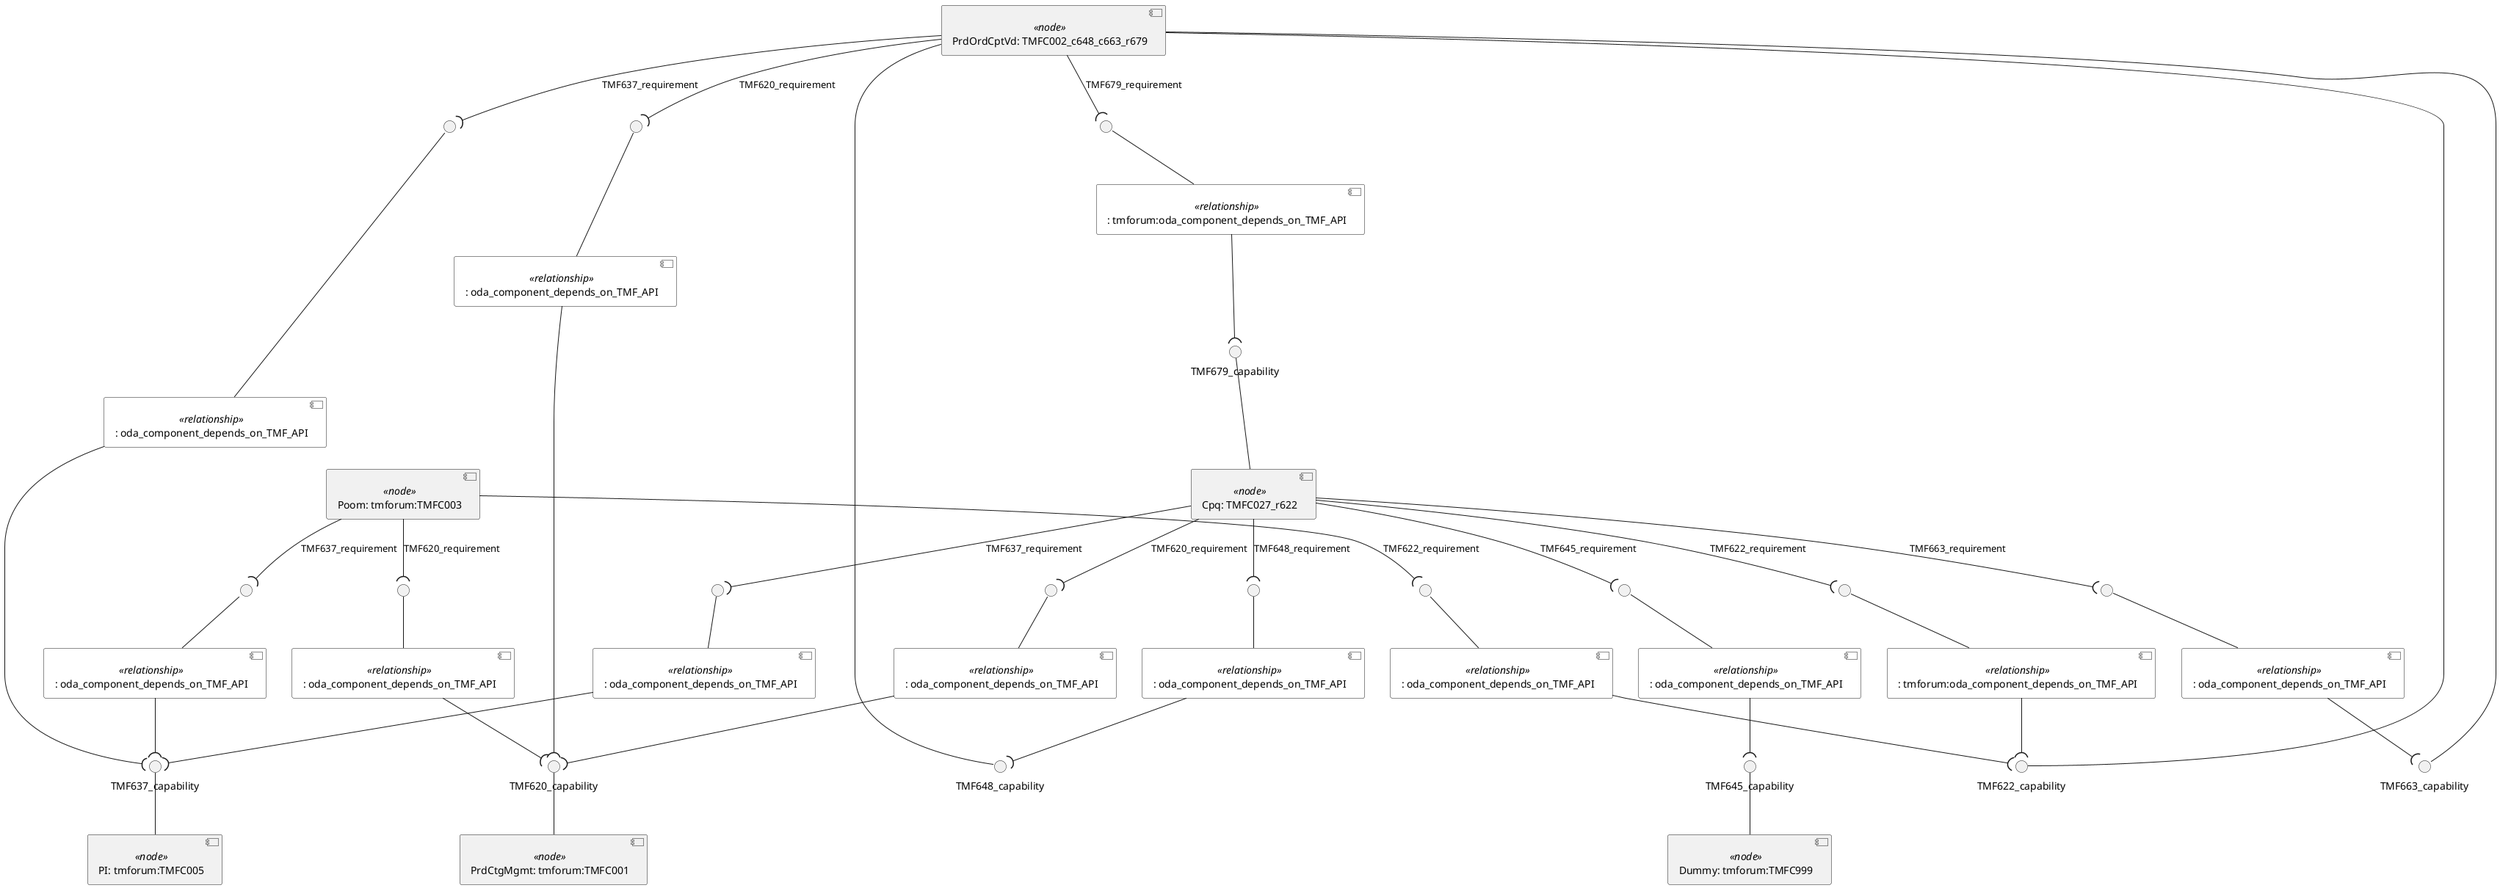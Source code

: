 @startuml
skinparam componentStyle uml2
skinparam component {
  backgroundColor<<relationship>> White
}

component "PrdCtgMgmt: tmforum:TMFC001" <<node>> as node_PrdCtgMgmt
interface "TMF620_capability" as node_PrdCtgMgmt_TMF620_capability
node_PrdCtgMgmt_TMF620_capability -- node_PrdCtgMgmt

component "PrdOrdCptVd: TMFC002_c648_c663_r679" <<node>> as node_PrdOrdCptVd
interface "TMF622_capability" as node_PrdOrdCptVd_TMF622_capability
node_PrdOrdCptVd_TMF622_capability -- node_PrdOrdCptVd
interface "TMF648_capability" as node_PrdOrdCptVd_TMF648_capability
node_PrdOrdCptVd_TMF648_capability -- node_PrdOrdCptVd
interface "TMF663_capability" as node_PrdOrdCptVd_TMF663_capability
node_PrdOrdCptVd_TMF663_capability -- node_PrdOrdCptVd
component ": oda_component_depends_on_TMF_API" <<relationship>> as node_PrdOrdCptVd_TMF620_requirement_relationship0
interface " " as node_PrdOrdCptVd_TMF620_requirement_relationship0_source
node_PrdOrdCptVd_TMF620_requirement_relationship0_source -- node_PrdOrdCptVd_TMF620_requirement_relationship0
node_PrdOrdCptVd --( node_PrdOrdCptVd_TMF620_requirement_relationship0_source : TMF620_requirement
component ": oda_component_depends_on_TMF_API" <<relationship>> as node_PrdOrdCptVd_TMF637_requirement_relationship1
interface " " as node_PrdOrdCptVd_TMF637_requirement_relationship1_source
node_PrdOrdCptVd_TMF637_requirement_relationship1_source -- node_PrdOrdCptVd_TMF637_requirement_relationship1
node_PrdOrdCptVd --( node_PrdOrdCptVd_TMF637_requirement_relationship1_source : TMF637_requirement
component ": tmforum:oda_component_depends_on_TMF_API" <<relationship>> as node_PrdOrdCptVd_TMF679_requirement_relationship2
interface " " as node_PrdOrdCptVd_TMF679_requirement_relationship2_source
node_PrdOrdCptVd_TMF679_requirement_relationship2_source -- node_PrdOrdCptVd_TMF679_requirement_relationship2
node_PrdOrdCptVd --( node_PrdOrdCptVd_TMF679_requirement_relationship2_source : TMF679_requirement

component "Poom: tmforum:TMFC003" <<node>> as node_Poom
component ": oda_component_depends_on_TMF_API" <<relationship>> as node_Poom_TMF620_requirement_relationship0
interface " " as node_Poom_TMF620_requirement_relationship0_source
node_Poom_TMF620_requirement_relationship0_source -- node_Poom_TMF620_requirement_relationship0
node_Poom --( node_Poom_TMF620_requirement_relationship0_source : TMF620_requirement
component ": oda_component_depends_on_TMF_API" <<relationship>> as node_Poom_TMF622_requirement_relationship1
interface " " as node_Poom_TMF622_requirement_relationship1_source
node_Poom_TMF622_requirement_relationship1_source -- node_Poom_TMF622_requirement_relationship1
node_Poom --( node_Poom_TMF622_requirement_relationship1_source : TMF622_requirement
component ": oda_component_depends_on_TMF_API" <<relationship>> as node_Poom_TMF637_requirement_relationship2
interface " " as node_Poom_TMF637_requirement_relationship2_source
node_Poom_TMF637_requirement_relationship2_source -- node_Poom_TMF637_requirement_relationship2
node_Poom --( node_Poom_TMF637_requirement_relationship2_source : TMF637_requirement

component "PI: tmforum:TMFC005" <<node>> as node_PI
interface "TMF637_capability" as node_PI_TMF637_capability
node_PI_TMF637_capability -- node_PI

component "Cpq: TMFC027_r622" <<node>> as node_Cpq
interface "TMF679_capability" as node_Cpq_TMF679_capability
node_Cpq_TMF679_capability -- node_Cpq
component ": oda_component_depends_on_TMF_API" <<relationship>> as node_Cpq_TMF620_requirement_relationship0
interface " " as node_Cpq_TMF620_requirement_relationship0_source
node_Cpq_TMF620_requirement_relationship0_source -- node_Cpq_TMF620_requirement_relationship0
node_Cpq --( node_Cpq_TMF620_requirement_relationship0_source : TMF620_requirement
component ": oda_component_depends_on_TMF_API" <<relationship>> as node_Cpq_TMF637_requirement_relationship1
interface " " as node_Cpq_TMF637_requirement_relationship1_source
node_Cpq_TMF637_requirement_relationship1_source -- node_Cpq_TMF637_requirement_relationship1
node_Cpq --( node_Cpq_TMF637_requirement_relationship1_source : TMF637_requirement
component ": oda_component_depends_on_TMF_API" <<relationship>> as node_Cpq_TMF645_requirement_relationship2
interface " " as node_Cpq_TMF645_requirement_relationship2_source
node_Cpq_TMF645_requirement_relationship2_source -- node_Cpq_TMF645_requirement_relationship2
node_Cpq --( node_Cpq_TMF645_requirement_relationship2_source : TMF645_requirement
component ": oda_component_depends_on_TMF_API" <<relationship>> as node_Cpq_TMF648_requirement_relationship3
interface " " as node_Cpq_TMF648_requirement_relationship3_source
node_Cpq_TMF648_requirement_relationship3_source -- node_Cpq_TMF648_requirement_relationship3
node_Cpq --( node_Cpq_TMF648_requirement_relationship3_source : TMF648_requirement
component ": oda_component_depends_on_TMF_API" <<relationship>> as node_Cpq_TMF663_requirement_relationship4
interface " " as node_Cpq_TMF663_requirement_relationship4_source
node_Cpq_TMF663_requirement_relationship4_source -- node_Cpq_TMF663_requirement_relationship4
node_Cpq --( node_Cpq_TMF663_requirement_relationship4_source : TMF663_requirement
component ": tmforum:oda_component_depends_on_TMF_API" <<relationship>> as node_Cpq_TMF622_requirement_relationship5
interface " " as node_Cpq_TMF622_requirement_relationship5_source
node_Cpq_TMF622_requirement_relationship5_source -- node_Cpq_TMF622_requirement_relationship5
node_Cpq --( node_Cpq_TMF622_requirement_relationship5_source : TMF622_requirement

component "Dummy: tmforum:TMFC999" <<node>> as node_Dummy
interface "TMF645_capability" as node_Dummy_TMF645_capability
node_Dummy_TMF645_capability -- node_Dummy

node_PrdOrdCptVd_TMF620_requirement_relationship0 --( node_PrdCtgMgmt_TMF620_capability
node_PrdOrdCptVd_TMF637_requirement_relationship1 --( node_PI_TMF637_capability
node_PrdOrdCptVd_TMF679_requirement_relationship2 --( node_Cpq_TMF679_capability
node_Poom_TMF620_requirement_relationship0 --( node_PrdCtgMgmt_TMF620_capability
node_Poom_TMF622_requirement_relationship1 --( node_PrdOrdCptVd_TMF622_capability
node_Poom_TMF637_requirement_relationship2 --( node_PI_TMF637_capability
node_Cpq_TMF620_requirement_relationship0 --( node_PrdCtgMgmt_TMF620_capability
node_Cpq_TMF637_requirement_relationship1 --( node_PI_TMF637_capability
node_Cpq_TMF645_requirement_relationship2 --( node_Dummy_TMF645_capability
node_Cpq_TMF648_requirement_relationship3 --( node_PrdOrdCptVd_TMF648_capability
node_Cpq_TMF663_requirement_relationship4 --( node_PrdOrdCptVd_TMF663_capability
node_Cpq_TMF622_requirement_relationship5 --( node_PrdOrdCptVd_TMF622_capability
@enduml
